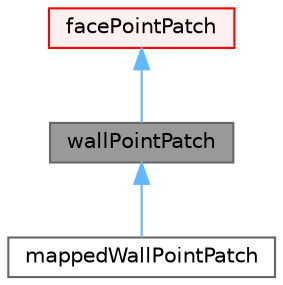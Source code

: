 digraph "wallPointPatch"
{
 // LATEX_PDF_SIZE
  bgcolor="transparent";
  edge [fontname=Helvetica,fontsize=10,labelfontname=Helvetica,labelfontsize=10];
  node [fontname=Helvetica,fontsize=10,shape=box,height=0.2,width=0.4];
  Node1 [id="Node000001",label="wallPointPatch",height=0.2,width=0.4,color="gray40", fillcolor="grey60", style="filled", fontcolor="black",tooltip="Foam::wallPointPatch."];
  Node2 -> Node1 [id="edge1_Node000001_Node000002",dir="back",color="steelblue1",style="solid",tooltip=" "];
  Node2 [id="Node000002",label="facePointPatch",height=0.2,width=0.4,color="red", fillcolor="#FFF0F0", style="filled",URL="$classFoam_1_1facePointPatch.html",tooltip="A pointPatch based on a polyPatch."];
  Node1 -> Node4 [id="edge2_Node000001_Node000004",dir="back",color="steelblue1",style="solid",tooltip=" "];
  Node4 [id="Node000004",label="mappedWallPointPatch",height=0.2,width=0.4,color="gray40", fillcolor="white", style="filled",URL="$classFoam_1_1mappedWallPointPatch.html",tooltip="mappedWallPointPatch patch."];
}
